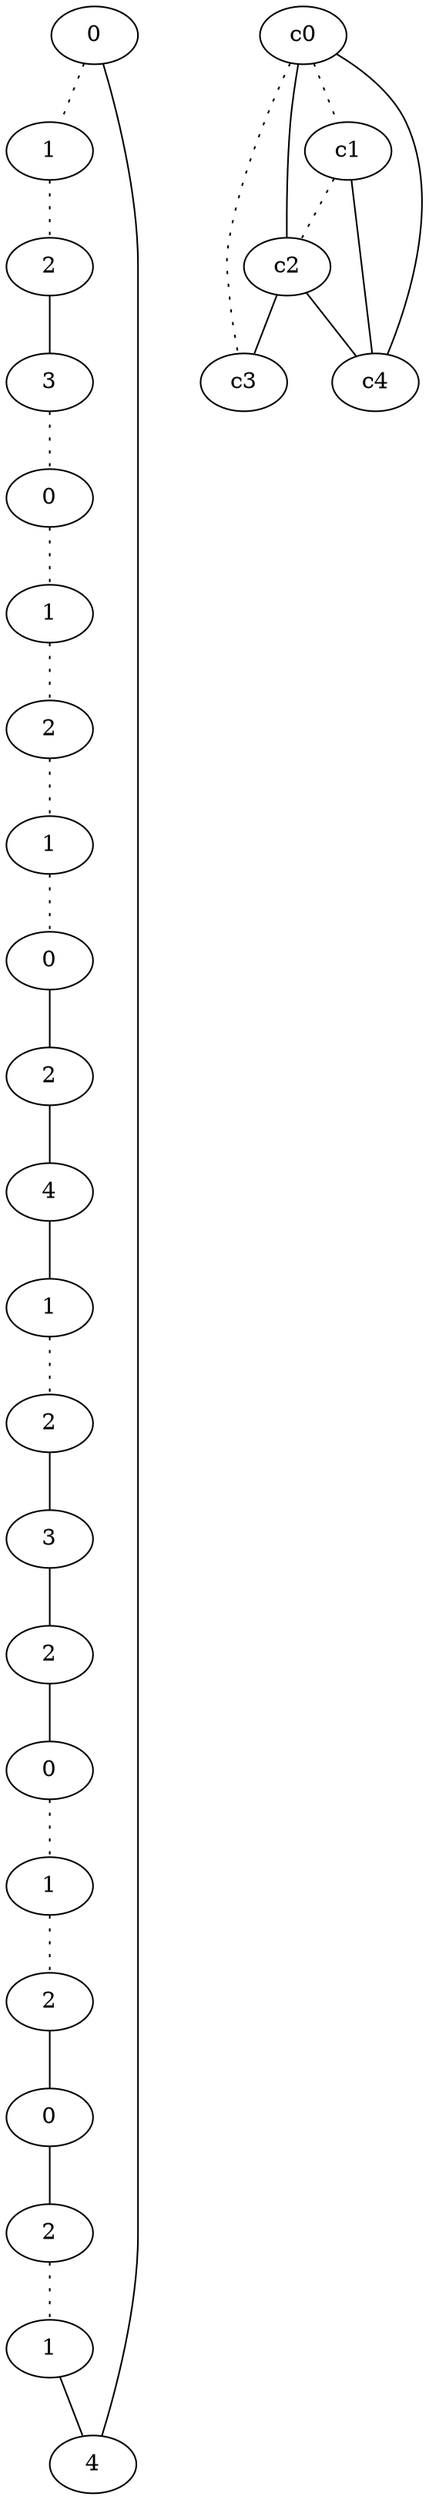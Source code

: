 graph {
a0[label=0];
a1[label=1];
a2[label=2];
a3[label=3];
a4[label=0];
a5[label=1];
a6[label=2];
a7[label=1];
a8[label=0];
a9[label=2];
a10[label=4];
a11[label=1];
a12[label=2];
a13[label=3];
a14[label=2];
a15[label=0];
a16[label=1];
a17[label=2];
a18[label=0];
a19[label=2];
a20[label=1];
a21[label=4];
a0 -- a1 [style=dotted];
a0 -- a21;
a1 -- a2 [style=dotted];
a2 -- a3;
a3 -- a4 [style=dotted];
a4 -- a5 [style=dotted];
a5 -- a6 [style=dotted];
a6 -- a7 [style=dotted];
a7 -- a8 [style=dotted];
a8 -- a9;
a9 -- a10;
a10 -- a11;
a11 -- a12 [style=dotted];
a12 -- a13;
a13 -- a14;
a14 -- a15;
a15 -- a16 [style=dotted];
a16 -- a17 [style=dotted];
a17 -- a18;
a18 -- a19;
a19 -- a20 [style=dotted];
a20 -- a21;
c0 -- c1 [style=dotted];
c0 -- c2;
c0 -- c3 [style=dotted];
c0 -- c4;
c1 -- c2 [style=dotted];
c1 -- c4;
c2 -- c3;
c2 -- c4;
}
